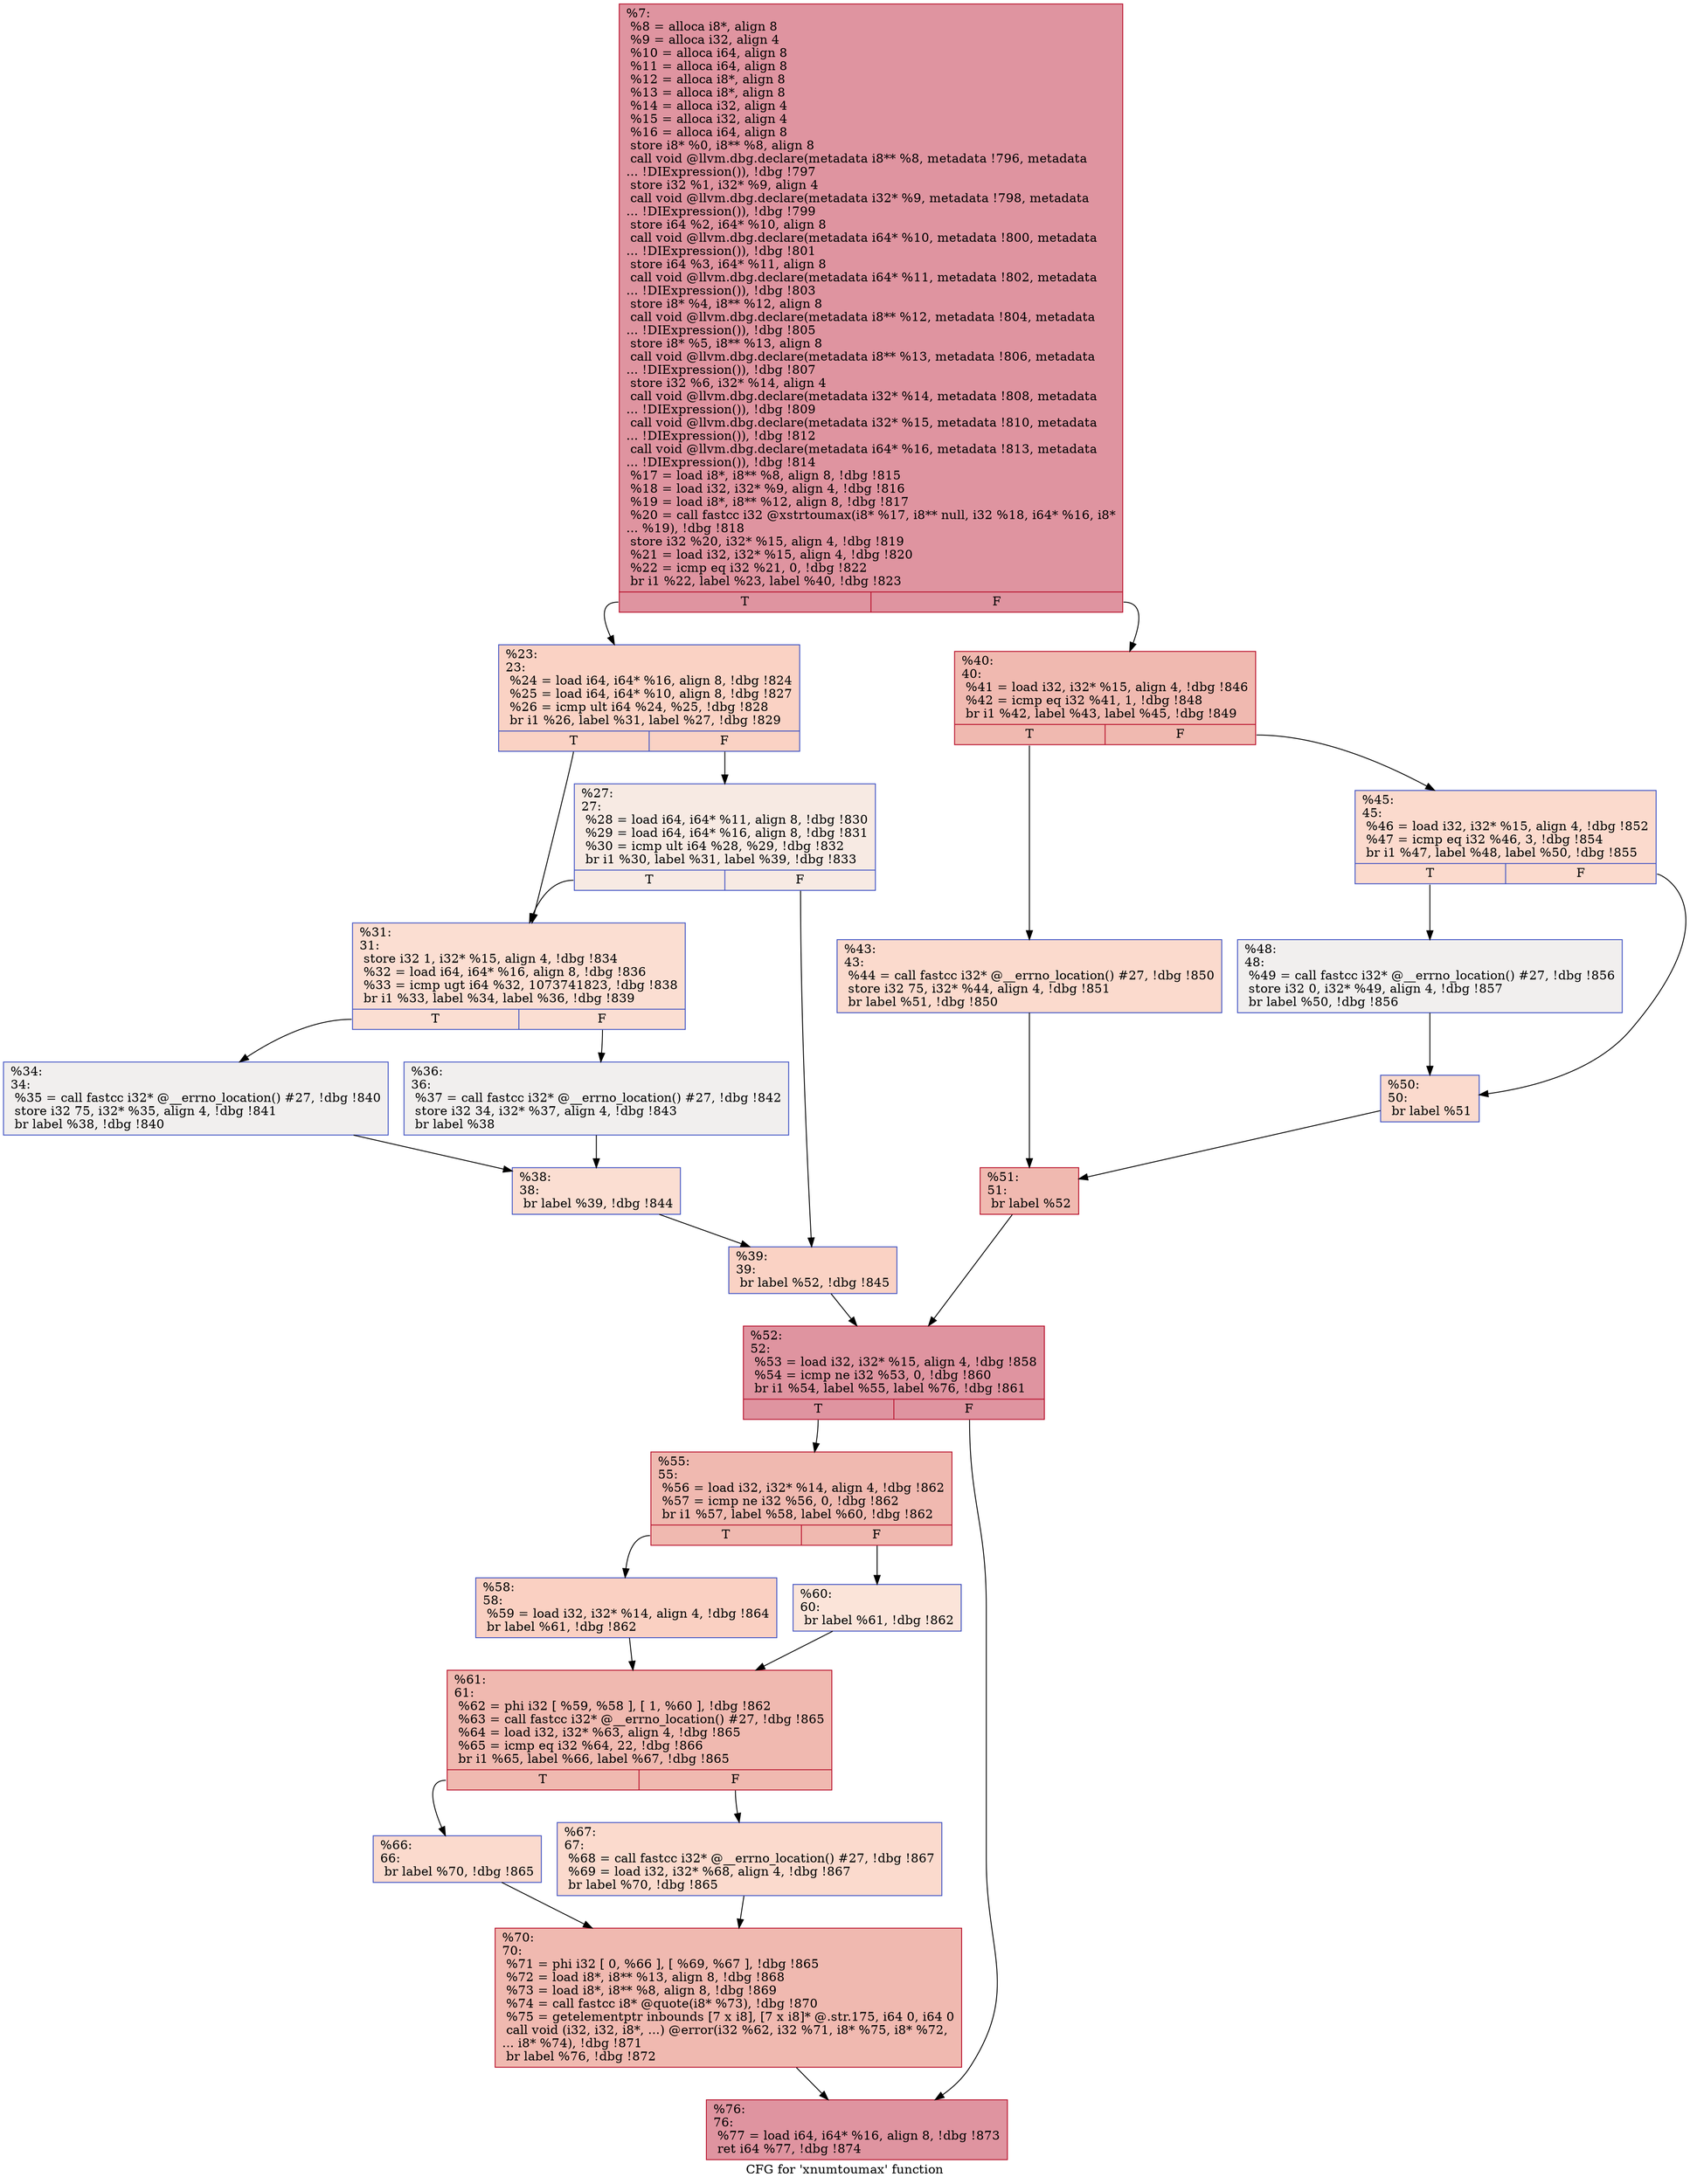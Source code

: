 digraph "CFG for 'xnumtoumax' function" {
	label="CFG for 'xnumtoumax' function";

	Node0x237e600 [shape=record,color="#b70d28ff", style=filled, fillcolor="#b70d2870",label="{%7:\l  %8 = alloca i8*, align 8\l  %9 = alloca i32, align 4\l  %10 = alloca i64, align 8\l  %11 = alloca i64, align 8\l  %12 = alloca i8*, align 8\l  %13 = alloca i8*, align 8\l  %14 = alloca i32, align 4\l  %15 = alloca i32, align 4\l  %16 = alloca i64, align 8\l  store i8* %0, i8** %8, align 8\l  call void @llvm.dbg.declare(metadata i8** %8, metadata !796, metadata\l... !DIExpression()), !dbg !797\l  store i32 %1, i32* %9, align 4\l  call void @llvm.dbg.declare(metadata i32* %9, metadata !798, metadata\l... !DIExpression()), !dbg !799\l  store i64 %2, i64* %10, align 8\l  call void @llvm.dbg.declare(metadata i64* %10, metadata !800, metadata\l... !DIExpression()), !dbg !801\l  store i64 %3, i64* %11, align 8\l  call void @llvm.dbg.declare(metadata i64* %11, metadata !802, metadata\l... !DIExpression()), !dbg !803\l  store i8* %4, i8** %12, align 8\l  call void @llvm.dbg.declare(metadata i8** %12, metadata !804, metadata\l... !DIExpression()), !dbg !805\l  store i8* %5, i8** %13, align 8\l  call void @llvm.dbg.declare(metadata i8** %13, metadata !806, metadata\l... !DIExpression()), !dbg !807\l  store i32 %6, i32* %14, align 4\l  call void @llvm.dbg.declare(metadata i32* %14, metadata !808, metadata\l... !DIExpression()), !dbg !809\l  call void @llvm.dbg.declare(metadata i32* %15, metadata !810, metadata\l... !DIExpression()), !dbg !812\l  call void @llvm.dbg.declare(metadata i64* %16, metadata !813, metadata\l... !DIExpression()), !dbg !814\l  %17 = load i8*, i8** %8, align 8, !dbg !815\l  %18 = load i32, i32* %9, align 4, !dbg !816\l  %19 = load i8*, i8** %12, align 8, !dbg !817\l  %20 = call fastcc i32 @xstrtoumax(i8* %17, i8** null, i32 %18, i64* %16, i8*\l... %19), !dbg !818\l  store i32 %20, i32* %15, align 4, !dbg !819\l  %21 = load i32, i32* %15, align 4, !dbg !820\l  %22 = icmp eq i32 %21, 0, !dbg !822\l  br i1 %22, label %23, label %40, !dbg !823\l|{<s0>T|<s1>F}}"];
	Node0x237e600:s0 -> Node0x237f6f0;
	Node0x237e600:s1 -> Node0x237f920;
	Node0x237f6f0 [shape=record,color="#3d50c3ff", style=filled, fillcolor="#f4987a70",label="{%23:\l23:                                               \l  %24 = load i64, i64* %16, align 8, !dbg !824\l  %25 = load i64, i64* %10, align 8, !dbg !827\l  %26 = icmp ult i64 %24, %25, !dbg !828\l  br i1 %26, label %31, label %27, !dbg !829\l|{<s0>T|<s1>F}}"];
	Node0x237f6f0:s0 -> Node0x237f790;
	Node0x237f6f0:s1 -> Node0x237f740;
	Node0x237f740 [shape=record,color="#3d50c3ff", style=filled, fillcolor="#eed0c070",label="{%27:\l27:                                               \l  %28 = load i64, i64* %11, align 8, !dbg !830\l  %29 = load i64, i64* %16, align 8, !dbg !831\l  %30 = icmp ult i64 %28, %29, !dbg !832\l  br i1 %30, label %31, label %39, !dbg !833\l|{<s0>T|<s1>F}}"];
	Node0x237f740:s0 -> Node0x237f790;
	Node0x237f740:s1 -> Node0x237f8d0;
	Node0x237f790 [shape=record,color="#3d50c3ff", style=filled, fillcolor="#f7b59970",label="{%31:\l31:                                               \l  store i32 1, i32* %15, align 4, !dbg !834\l  %32 = load i64, i64* %16, align 8, !dbg !836\l  %33 = icmp ugt i64 %32, 1073741823, !dbg !838\l  br i1 %33, label %34, label %36, !dbg !839\l|{<s0>T|<s1>F}}"];
	Node0x237f790:s0 -> Node0x237f7e0;
	Node0x237f790:s1 -> Node0x237f830;
	Node0x237f7e0 [shape=record,color="#3d50c3ff", style=filled, fillcolor="#e0dbd870",label="{%34:\l34:                                               \l  %35 = call fastcc i32* @__errno_location() #27, !dbg !840\l  store i32 75, i32* %35, align 4, !dbg !841\l  br label %38, !dbg !840\l}"];
	Node0x237f7e0 -> Node0x237f880;
	Node0x237f830 [shape=record,color="#3d50c3ff", style=filled, fillcolor="#e0dbd870",label="{%36:\l36:                                               \l  %37 = call fastcc i32* @__errno_location() #27, !dbg !842\l  store i32 34, i32* %37, align 4, !dbg !843\l  br label %38\l}"];
	Node0x237f830 -> Node0x237f880;
	Node0x237f880 [shape=record,color="#3d50c3ff", style=filled, fillcolor="#f7b59970",label="{%38:\l38:                                               \l  br label %39, !dbg !844\l}"];
	Node0x237f880 -> Node0x237f8d0;
	Node0x237f8d0 [shape=record,color="#3d50c3ff", style=filled, fillcolor="#f4987a70",label="{%39:\l39:                                               \l  br label %52, !dbg !845\l}"];
	Node0x237f8d0 -> Node0x237fb00;
	Node0x237f920 [shape=record,color="#b70d28ff", style=filled, fillcolor="#de614d70",label="{%40:\l40:                                               \l  %41 = load i32, i32* %15, align 4, !dbg !846\l  %42 = icmp eq i32 %41, 1, !dbg !848\l  br i1 %42, label %43, label %45, !dbg !849\l|{<s0>T|<s1>F}}"];
	Node0x237f920:s0 -> Node0x237f970;
	Node0x237f920:s1 -> Node0x237f9c0;
	Node0x237f970 [shape=record,color="#3d50c3ff", style=filled, fillcolor="#f7ac8e70",label="{%43:\l43:                                               \l  %44 = call fastcc i32* @__errno_location() #27, !dbg !850\l  store i32 75, i32* %44, align 4, !dbg !851\l  br label %51, !dbg !850\l}"];
	Node0x237f970 -> Node0x237fab0;
	Node0x237f9c0 [shape=record,color="#3d50c3ff", style=filled, fillcolor="#f7ac8e70",label="{%45:\l45:                                               \l  %46 = load i32, i32* %15, align 4, !dbg !852\l  %47 = icmp eq i32 %46, 3, !dbg !854\l  br i1 %47, label %48, label %50, !dbg !855\l|{<s0>T|<s1>F}}"];
	Node0x237f9c0:s0 -> Node0x237fa10;
	Node0x237f9c0:s1 -> Node0x237fa60;
	Node0x237fa10 [shape=record,color="#3d50c3ff", style=filled, fillcolor="#e0dbd870",label="{%48:\l48:                                               \l  %49 = call fastcc i32* @__errno_location() #27, !dbg !856\l  store i32 0, i32* %49, align 4, !dbg !857\l  br label %50, !dbg !856\l}"];
	Node0x237fa10 -> Node0x237fa60;
	Node0x237fa60 [shape=record,color="#3d50c3ff", style=filled, fillcolor="#f7ac8e70",label="{%50:\l50:                                               \l  br label %51\l}"];
	Node0x237fa60 -> Node0x237fab0;
	Node0x237fab0 [shape=record,color="#b70d28ff", style=filled, fillcolor="#de614d70",label="{%51:\l51:                                               \l  br label %52\l}"];
	Node0x237fab0 -> Node0x237fb00;
	Node0x237fb00 [shape=record,color="#b70d28ff", style=filled, fillcolor="#b70d2870",label="{%52:\l52:                                               \l  %53 = load i32, i32* %15, align 4, !dbg !858\l  %54 = icmp ne i32 %53, 0, !dbg !860\l  br i1 %54, label %55, label %76, !dbg !861\l|{<s0>T|<s1>F}}"];
	Node0x237fb00:s0 -> Node0x237fb50;
	Node0x237fb00:s1 -> Node0x237fd80;
	Node0x237fb50 [shape=record,color="#b70d28ff", style=filled, fillcolor="#de614d70",label="{%55:\l55:                                               \l  %56 = load i32, i32* %14, align 4, !dbg !862\l  %57 = icmp ne i32 %56, 0, !dbg !862\l  br i1 %57, label %58, label %60, !dbg !862\l|{<s0>T|<s1>F}}"];
	Node0x237fb50:s0 -> Node0x237fba0;
	Node0x237fb50:s1 -> Node0x237fbf0;
	Node0x237fba0 [shape=record,color="#3d50c3ff", style=filled, fillcolor="#f3947570",label="{%58:\l58:                                               \l  %59 = load i32, i32* %14, align 4, !dbg !864\l  br label %61, !dbg !862\l}"];
	Node0x237fba0 -> Node0x237fc40;
	Node0x237fbf0 [shape=record,color="#3d50c3ff", style=filled, fillcolor="#f5c1a970",label="{%60:\l60:                                               \l  br label %61, !dbg !862\l}"];
	Node0x237fbf0 -> Node0x237fc40;
	Node0x237fc40 [shape=record,color="#b70d28ff", style=filled, fillcolor="#de614d70",label="{%61:\l61:                                               \l  %62 = phi i32 [ %59, %58 ], [ 1, %60 ], !dbg !862\l  %63 = call fastcc i32* @__errno_location() #27, !dbg !865\l  %64 = load i32, i32* %63, align 4, !dbg !865\l  %65 = icmp eq i32 %64, 22, !dbg !866\l  br i1 %65, label %66, label %67, !dbg !865\l|{<s0>T|<s1>F}}"];
	Node0x237fc40:s0 -> Node0x237fc90;
	Node0x237fc40:s1 -> Node0x237fce0;
	Node0x237fc90 [shape=record,color="#3d50c3ff", style=filled, fillcolor="#f7ac8e70",label="{%66:\l66:                                               \l  br label %70, !dbg !865\l}"];
	Node0x237fc90 -> Node0x237fd30;
	Node0x237fce0 [shape=record,color="#3d50c3ff", style=filled, fillcolor="#f7ac8e70",label="{%67:\l67:                                               \l  %68 = call fastcc i32* @__errno_location() #27, !dbg !867\l  %69 = load i32, i32* %68, align 4, !dbg !867\l  br label %70, !dbg !865\l}"];
	Node0x237fce0 -> Node0x237fd30;
	Node0x237fd30 [shape=record,color="#b70d28ff", style=filled, fillcolor="#de614d70",label="{%70:\l70:                                               \l  %71 = phi i32 [ 0, %66 ], [ %69, %67 ], !dbg !865\l  %72 = load i8*, i8** %13, align 8, !dbg !868\l  %73 = load i8*, i8** %8, align 8, !dbg !869\l  %74 = call fastcc i8* @quote(i8* %73), !dbg !870\l  %75 = getelementptr inbounds [7 x i8], [7 x i8]* @.str.175, i64 0, i64 0\l  call void (i32, i32, i8*, ...) @error(i32 %62, i32 %71, i8* %75, i8* %72,\l... i8* %74), !dbg !871\l  br label %76, !dbg !872\l}"];
	Node0x237fd30 -> Node0x237fd80;
	Node0x237fd80 [shape=record,color="#b70d28ff", style=filled, fillcolor="#b70d2870",label="{%76:\l76:                                               \l  %77 = load i64, i64* %16, align 8, !dbg !873\l  ret i64 %77, !dbg !874\l}"];
}
